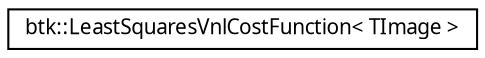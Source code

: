 digraph G
{
  edge [fontname="FreeSans.ttf",fontsize="10",labelfontname="FreeSans.ttf",labelfontsize="10"];
  node [fontname="FreeSans.ttf",fontsize="10",shape=record];
  rankdir=LR;
  Node1 [label="btk::LeastSquaresVnlCostFunction\< TImage \>",height=0.2,width=0.4,color="black", fillcolor="white", style="filled",URL="$classbtk_1_1_least_squares_vnl_cost_function.html"];
}
